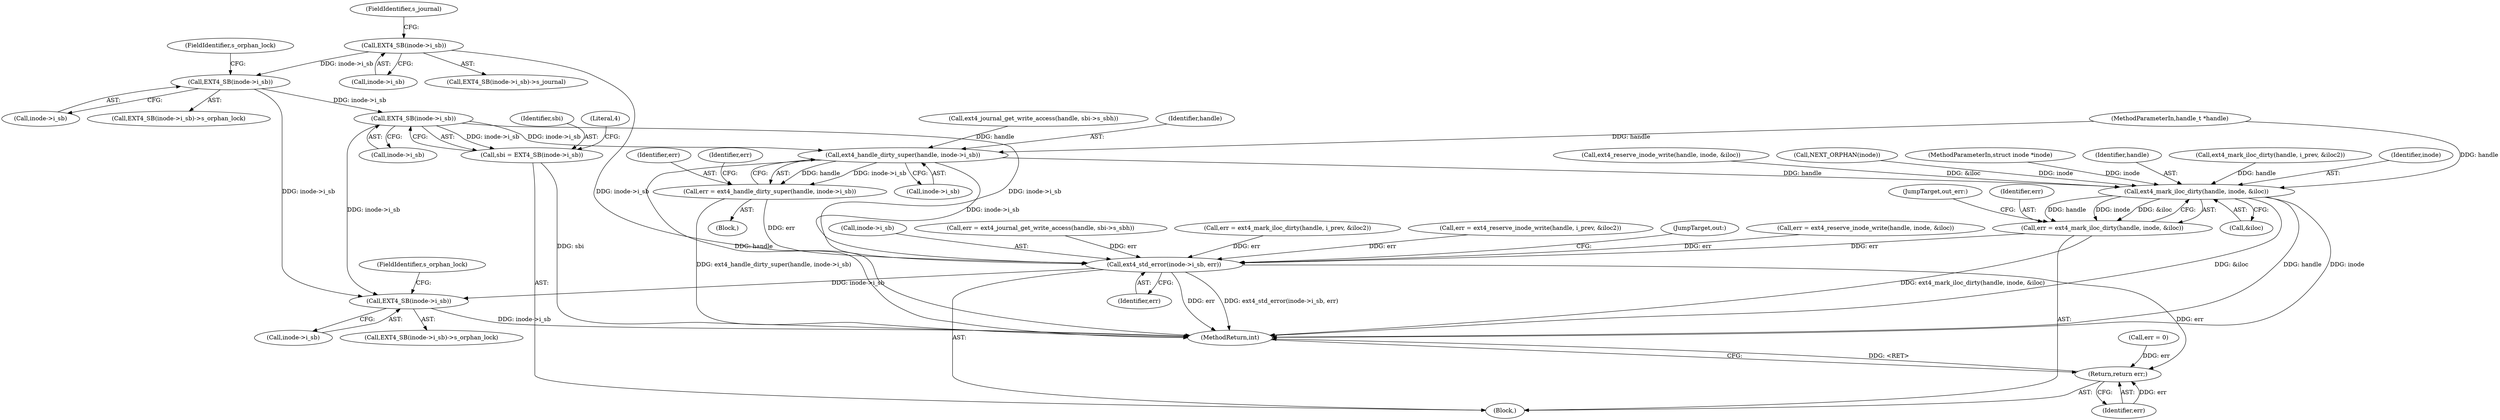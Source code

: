 digraph "0_linux_c9b92530a723ac5ef8e352885a1862b18f31b2f5_0@pointer" {
"1000156" [label="(Call,EXT4_SB(inode->i_sb))"];
"1000131" [label="(Call,EXT4_SB(inode->i_sb))"];
"1000121" [label="(Call,EXT4_SB(inode->i_sb))"];
"1000154" [label="(Call,sbi = EXT4_SB(inode->i_sb))"];
"1000222" [label="(Call,ext4_handle_dirty_super(handle, inode->i_sb))"];
"1000220" [label="(Call,err = ext4_handle_dirty_super(handle, inode->i_sb))"];
"1000274" [label="(Call,ext4_std_error(inode->i_sb, err))"];
"1000283" [label="(Call,EXT4_SB(inode->i_sb))"];
"1000288" [label="(Return,return err;)"];
"1000268" [label="(Call,ext4_mark_iloc_dirty(handle, inode, &iloc))"];
"1000266" [label="(Call,err = ext4_mark_iloc_dirty(handle, inode, &iloc))"];
"1000154" [label="(Call,sbi = EXT4_SB(inode->i_sb))"];
"1000135" [label="(FieldIdentifier,s_orphan_lock)"];
"1000220" [label="(Call,err = ext4_handle_dirty_super(handle, inode->i_sb))"];
"1000268" [label="(Call,ext4_mark_iloc_dirty(handle, inode, &iloc))"];
"1000282" [label="(Call,EXT4_SB(inode->i_sb)->s_orphan_lock)"];
"1000260" [label="(Identifier,err)"];
"1000287" [label="(FieldIdentifier,s_orphan_lock)"];
"1000269" [label="(Identifier,handle)"];
"1000254" [label="(Call,ext4_mark_iloc_dirty(handle, i_prev, &iloc2))"];
"1000274" [label="(Call,ext4_std_error(inode->i_sb, err))"];
"1000175" [label="(Call,err = ext4_reserve_inode_write(handle, inode, &iloc))"];
"1000275" [label="(Call,inode->i_sb)"];
"1000278" [label="(Identifier,err)"];
"1000155" [label="(Identifier,sbi)"];
"1000122" [label="(Call,inode->i_sb)"];
"1000296" [label="(MethodReturn,int)"];
"1000224" [label="(Call,inode->i_sb)"];
"1000271" [label="(Call,&iloc)"];
"1000120" [label="(Call,EXT4_SB(inode->i_sb)->s_journal)"];
"1000270" [label="(Identifier,inode)"];
"1000192" [label="(Block,)"];
"1000202" [label="(Call,err = ext4_journal_get_write_access(handle, sbi->s_sbh))"];
"1000252" [label="(Call,err = ext4_mark_iloc_dirty(handle, i_prev, &iloc2))"];
"1000284" [label="(Call,inode->i_sb)"];
"1000161" [label="(Literal,4)"];
"1000267" [label="(Identifier,err)"];
"1000125" [label="(FieldIdentifier,s_journal)"];
"1000177" [label="(Call,ext4_reserve_inode_write(handle, inode, &iloc))"];
"1000131" [label="(Call,EXT4_SB(inode->i_sb))"];
"1000104" [label="(Block,)"];
"1000288" [label="(Return,return err;)"];
"1000204" [label="(Call,ext4_journal_get_write_access(handle, sbi->s_sbh))"];
"1000289" [label="(Identifier,err)"];
"1000238" [label="(Call,err = ext4_reserve_inode_write(handle, i_prev, &iloc2))"];
"1000222" [label="(Call,ext4_handle_dirty_super(handle, inode->i_sb))"];
"1000132" [label="(Call,inode->i_sb)"];
"1000221" [label="(Identifier,err)"];
"1000115" [label="(Call,err = 0)"];
"1000156" [label="(Call,EXT4_SB(inode->i_sb))"];
"1000121" [label="(Call,EXT4_SB(inode->i_sb))"];
"1000273" [label="(JumpTarget,out_err:)"];
"1000283" [label="(Call,EXT4_SB(inode->i_sb))"];
"1000266" [label="(Call,err = ext4_mark_iloc_dirty(handle, inode, &iloc))"];
"1000263" [label="(Call,NEXT_ORPHAN(inode))"];
"1000223" [label="(Identifier,handle)"];
"1000130" [label="(Call,EXT4_SB(inode->i_sb)->s_orphan_lock)"];
"1000103" [label="(MethodParameterIn,struct inode *inode)"];
"1000157" [label="(Call,inode->i_sb)"];
"1000102" [label="(MethodParameterIn,handle_t *handle)"];
"1000279" [label="(JumpTarget,out:)"];
"1000156" -> "1000154"  [label="AST: "];
"1000156" -> "1000157"  [label="CFG: "];
"1000157" -> "1000156"  [label="AST: "];
"1000154" -> "1000156"  [label="CFG: "];
"1000156" -> "1000154"  [label="DDG: inode->i_sb"];
"1000131" -> "1000156"  [label="DDG: inode->i_sb"];
"1000156" -> "1000222"  [label="DDG: inode->i_sb"];
"1000156" -> "1000274"  [label="DDG: inode->i_sb"];
"1000156" -> "1000283"  [label="DDG: inode->i_sb"];
"1000131" -> "1000130"  [label="AST: "];
"1000131" -> "1000132"  [label="CFG: "];
"1000132" -> "1000131"  [label="AST: "];
"1000135" -> "1000131"  [label="CFG: "];
"1000121" -> "1000131"  [label="DDG: inode->i_sb"];
"1000131" -> "1000283"  [label="DDG: inode->i_sb"];
"1000121" -> "1000120"  [label="AST: "];
"1000121" -> "1000122"  [label="CFG: "];
"1000122" -> "1000121"  [label="AST: "];
"1000125" -> "1000121"  [label="CFG: "];
"1000121" -> "1000296"  [label="DDG: inode->i_sb"];
"1000154" -> "1000104"  [label="AST: "];
"1000155" -> "1000154"  [label="AST: "];
"1000161" -> "1000154"  [label="CFG: "];
"1000154" -> "1000296"  [label="DDG: sbi"];
"1000222" -> "1000220"  [label="AST: "];
"1000222" -> "1000224"  [label="CFG: "];
"1000223" -> "1000222"  [label="AST: "];
"1000224" -> "1000222"  [label="AST: "];
"1000220" -> "1000222"  [label="CFG: "];
"1000222" -> "1000296"  [label="DDG: handle"];
"1000222" -> "1000220"  [label="DDG: handle"];
"1000222" -> "1000220"  [label="DDG: inode->i_sb"];
"1000204" -> "1000222"  [label="DDG: handle"];
"1000102" -> "1000222"  [label="DDG: handle"];
"1000222" -> "1000268"  [label="DDG: handle"];
"1000222" -> "1000274"  [label="DDG: inode->i_sb"];
"1000220" -> "1000192"  [label="AST: "];
"1000221" -> "1000220"  [label="AST: "];
"1000260" -> "1000220"  [label="CFG: "];
"1000220" -> "1000296"  [label="DDG: ext4_handle_dirty_super(handle, inode->i_sb)"];
"1000220" -> "1000274"  [label="DDG: err"];
"1000274" -> "1000104"  [label="AST: "];
"1000274" -> "1000278"  [label="CFG: "];
"1000275" -> "1000274"  [label="AST: "];
"1000278" -> "1000274"  [label="AST: "];
"1000279" -> "1000274"  [label="CFG: "];
"1000274" -> "1000296"  [label="DDG: ext4_std_error(inode->i_sb, err)"];
"1000274" -> "1000296"  [label="DDG: err"];
"1000238" -> "1000274"  [label="DDG: err"];
"1000252" -> "1000274"  [label="DDG: err"];
"1000266" -> "1000274"  [label="DDG: err"];
"1000202" -> "1000274"  [label="DDG: err"];
"1000175" -> "1000274"  [label="DDG: err"];
"1000274" -> "1000283"  [label="DDG: inode->i_sb"];
"1000274" -> "1000288"  [label="DDG: err"];
"1000283" -> "1000282"  [label="AST: "];
"1000283" -> "1000284"  [label="CFG: "];
"1000284" -> "1000283"  [label="AST: "];
"1000287" -> "1000283"  [label="CFG: "];
"1000283" -> "1000296"  [label="DDG: inode->i_sb"];
"1000288" -> "1000104"  [label="AST: "];
"1000288" -> "1000289"  [label="CFG: "];
"1000289" -> "1000288"  [label="AST: "];
"1000296" -> "1000288"  [label="CFG: "];
"1000288" -> "1000296"  [label="DDG: <RET>"];
"1000289" -> "1000288"  [label="DDG: err"];
"1000115" -> "1000288"  [label="DDG: err"];
"1000268" -> "1000266"  [label="AST: "];
"1000268" -> "1000271"  [label="CFG: "];
"1000269" -> "1000268"  [label="AST: "];
"1000270" -> "1000268"  [label="AST: "];
"1000271" -> "1000268"  [label="AST: "];
"1000266" -> "1000268"  [label="CFG: "];
"1000268" -> "1000296"  [label="DDG: handle"];
"1000268" -> "1000296"  [label="DDG: inode"];
"1000268" -> "1000296"  [label="DDG: &iloc"];
"1000268" -> "1000266"  [label="DDG: handle"];
"1000268" -> "1000266"  [label="DDG: inode"];
"1000268" -> "1000266"  [label="DDG: &iloc"];
"1000254" -> "1000268"  [label="DDG: handle"];
"1000102" -> "1000268"  [label="DDG: handle"];
"1000263" -> "1000268"  [label="DDG: inode"];
"1000103" -> "1000268"  [label="DDG: inode"];
"1000177" -> "1000268"  [label="DDG: &iloc"];
"1000266" -> "1000104"  [label="AST: "];
"1000267" -> "1000266"  [label="AST: "];
"1000273" -> "1000266"  [label="CFG: "];
"1000266" -> "1000296"  [label="DDG: ext4_mark_iloc_dirty(handle, inode, &iloc)"];
}
